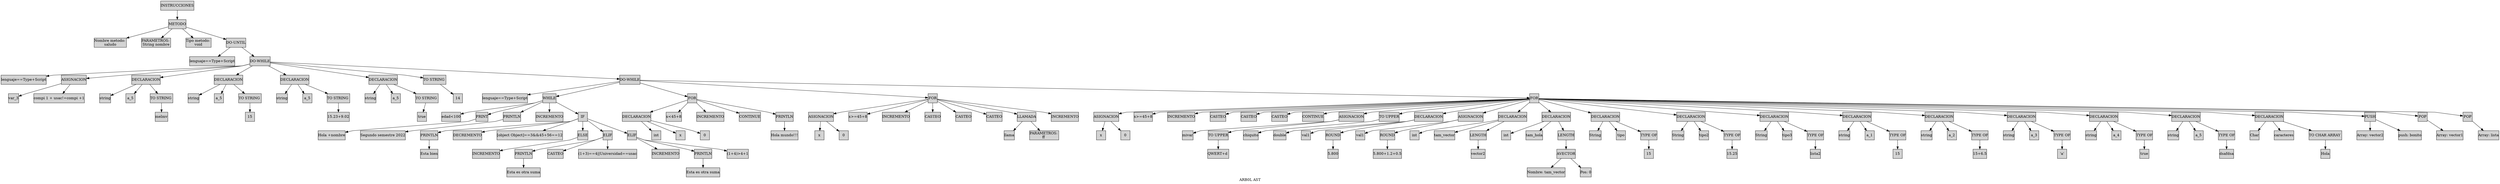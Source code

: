 digraph grph {
graph [label="ARB0L AST", splines=polyline, nodesep=0.8]
node [margin=0 fontcolor=black width=0.5 shape=box style=filled]
edge[dir="forward"]
nodo0[label="INSTRUCCIONES"];
nodo1[label="METODO"];
nodo0->nodo1;
nodo2[label="Nombre metodo: 
saludo"];
nodo1->nodo2;
nodo3[label="PARAMETROS: 
String nombre"];
nodo1->nodo3;
nodo4[label="Tipo metodo: 
void"];
nodo1->nodo4;
nodo5[label="DO-UNTIL"];
nodo1->nodo5;
nodo6[label="lenguaje==Type+Script"];
nodo5->nodo6;
nodo7[label="DO-WHILE"];
nodo5->nodo7;
nodo8[label="lenguaje==Type+Script"];
nodo7->nodo8;
nodo9[label="ASIGNACION"];
nodo7->nodo9;
nodo10[label="var_3"];
nodo9->nodo10;
nodo11[label="compi 1 + usac!=compi +1"];
nodo9->nodo11;
nodo12[label="DECLARACION"];
nodo7->nodo12;
nodo13[label="string"];
nodo12->nodo13;
nodo14[label="a_5"];
nodo12->nodo14;
nodo15[label="TO STRING "];
nodo12->nodo15;
nodo16[label="melmv"];
nodo15->nodo16;
nodo17[label="DECLARACION"];
nodo7->nodo17;
nodo18[label="string"];
nodo17->nodo18;
nodo19[label="a_5"];
nodo17->nodo19;
nodo20[label="TO STRING "];
nodo17->nodo20;
nodo21[label="15"];
nodo20->nodo21;
nodo22[label="DECLARACION"];
nodo7->nodo22;
nodo23[label="string"];
nodo22->nodo23;
nodo24[label="a_5"];
nodo22->nodo24;
nodo25[label="TO STRING "];
nodo22->nodo25;
nodo26[label="15.23+9.02"];
nodo25->nodo26;
nodo27[label="DECLARACION"];
nodo7->nodo27;
nodo28[label="string"];
nodo27->nodo28;
nodo29[label="a_5"];
nodo27->nodo29;
nodo30[label="TO STRING "];
nodo27->nodo30;
nodo31[label="true"];
nodo30->nodo31;
nodo32[label="TO STRING "];
nodo7->nodo32;
nodo33[label="14"];
nodo32->nodo33;
nodo34[label="DO-WHILE"];
nodo7->nodo34;
nodo35[label="lenguaje==Type+Script"];
nodo34->nodo35;
nodo36[label="WHILE"];
nodo34->nodo36;
nodo37[label="edad<100"];
nodo36->nodo37;
nodo38[label="PRINT"];
nodo36->nodo38;
nodo39[label="Hola +nombre"];
nodo38->nodo39;
nodo40[label="PRINTLN"];
nodo36->nodo40;
nodo41[label="Segundo semestre 2022"];
nodo40->nodo41;
nodo42[label="INCREMENTO"];
nodo36->nodo42;
nodo43[label="IF"];
nodo36->nodo43;
nodo44[label="PRINTLN"];
nodo43->nodo44;
nodo45[label="Esta bien"];
nodo44->nodo45;
nodo46[label="DECREMENTO"];
nodo43->nodo46;
nodo47[label="[object Object]==3&&45+56==12"];
nodo43->nodo47;
nodo48[label="ELSE"];
nodo43->nodo48;
nodo49[label="INCREMENTO"];
nodo48->nodo49;
nodo50[label="ELIF"];
nodo43->nodo50;
nodo51[label="PRINTLN"];
nodo50->nodo51;
nodo52[label="Esta es otra suma"];
nodo51->nodo52;
nodo53[label="CASTEO"];
nodo50->nodo53;
nodo54[label="(1+3)==4||Universidad==usac"];
nodo50->nodo54;
nodo55[label="ELIF"];
nodo43->nodo55;
nodo56[label="INCREMENTO"];
nodo55->nodo56;
nodo57[label="PRINTLN"];
nodo55->nodo57;
nodo58[label="Esta es otra suma"];
nodo57->nodo58;
nodo59[label="(1+4)>4+1"];
nodo55->nodo59;
nodo60[label="FOR"];
nodo34->nodo60;
nodo61[label="DECLARACION"];
nodo60->nodo61;
nodo62[label="int"];
nodo61->nodo62;
nodo63[label="x"];
nodo61->nodo63;
nodo64[label="0"];
nodo61->nodo64;
nodo65[label="x<45+8"];
nodo60->nodo65;
nodo66[label="INCREMENTO"];
nodo60->nodo66;
nodo67[label="CONTINUE"];
nodo60->nodo67;
nodo68[label="PRINTLN"];
nodo60->nodo68;
nodo69[label="Hola mundo!!!"];
nodo68->nodo69;
nodo70[label="FOR"];
nodo34->nodo70;
nodo71[label="ASIGNACION"];
nodo70->nodo71;
nodo72[label="x"];
nodo71->nodo72;
nodo73[label="0"];
nodo71->nodo73;
nodo74[label="x>=45+8"];
nodo70->nodo74;
nodo75[label="INCREMENTO"];
nodo70->nodo75;
nodo76[label="CASTEO"];
nodo70->nodo76;
nodo77[label="CASTEO"];
nodo70->nodo77;
nodo78[label="CASTEO"];
nodo70->nodo78;
nodo79[label="LLAMADA"];
nodo70->nodo79;
nodo80[label="llama"];
nodo79->nodo80;
nodo81[label="PARAMETROS: 
ff "];
nodo79->nodo81;
nodo82[label="INCREMENTO"];
nodo70->nodo82;
nodo83[label="FOR"];
nodo34->nodo83;
nodo84[label="ASIGNACION"];
nodo83->nodo84;
nodo85[label="x"];
nodo84->nodo85;
nodo86[label="0"];
nodo84->nodo86;
nodo87[label="x>=45+8"];
nodo83->nodo87;
nodo88[label="INCREMENTO"];
nodo83->nodo88;
nodo89[label="CASTEO"];
nodo83->nodo89;
nodo90[label="CASTEO"];
nodo83->nodo90;
nodo91[label="CASTEO"];
nodo83->nodo91;
nodo92[label="CONTINUE"];
nodo83->nodo92;
nodo93[label="ASIGNACION"];
nodo83->nodo93;
nodo94[label="mivar"];
nodo93->nodo94;
nodo95[label="TO UPPER"];
nodo93->nodo95;
nodo96[label="QWERT+d "];
nodo95->nodo96;
nodo97[label="TO UPPER"];
nodo83->nodo97;
nodo98[label="chiquito"];
nodo97->nodo98;
nodo99[label="DECLARACION"];
nodo83->nodo99;
nodo100[label="double"];
nodo99->nodo100;
nodo101[label="val1"];
nodo99->nodo101;
nodo102[label="ROUND"];
nodo99->nodo102;
nodo103[label="5.800"];
nodo102->nodo103;
nodo104[label="ASIGNACION"];
nodo83->nodo104;
nodo105[label="val1"];
nodo104->nodo105;
nodo106[label="ROUND"];
nodo104->nodo106;
nodo107[label="5.800+1.2+0.5"];
nodo106->nodo107;
nodo108[label="DECLARACION"];
nodo83->nodo108;
nodo109[label="int"];
nodo108->nodo109;
nodo110[label="tam_vector"];
nodo108->nodo110;
nodo111[label="LENGTH"];
nodo108->nodo111;
nodo112[label="vector2"];
nodo111->nodo112;
nodo113[label="DECLARACION"];
nodo83->nodo113;
nodo114[label="int"];
nodo113->nodo114;
nodo115[label="tam_hola"];
nodo113->nodo115;
nodo116[label="LENGTH"];
nodo113->nodo116;
nodo117[label="AVECTOR"];
nodo116->nodo117;
nodo118[label="Nombre: tam_vector"];
nodo117->nodo118;
nodo119[label="Pos: 0"];
nodo117->nodo119;
nodo120[label="DECLARACION"];
nodo83->nodo120;
nodo121[label="String"];
nodo120->nodo121;
nodo122[label="tipo"];
nodo120->nodo122;
nodo123[label="TYPE OF"];
nodo120->nodo123;
nodo124[label="15"];
nodo123->nodo124;
nodo125[label="DECLARACION"];
nodo83->nodo125;
nodo126[label="String"];
nodo125->nodo126;
nodo127[label="tipo2"];
nodo125->nodo127;
nodo128[label="TYPE OF"];
nodo125->nodo128;
nodo129[label="15.25"];
nodo128->nodo129;
nodo130[label="DECLARACION"];
nodo83->nodo130;
nodo131[label="String"];
nodo130->nodo131;
nodo132[label="tipo3"];
nodo130->nodo132;
nodo133[label="TYPE OF"];
nodo130->nodo133;
nodo134[label="lista2"];
nodo133->nodo134;
nodo135[label="DECLARACION"];
nodo83->nodo135;
nodo136[label="string"];
nodo135->nodo136;
nodo137[label="a_1"];
nodo135->nodo137;
nodo138[label="TYPE OF"];
nodo135->nodo138;
nodo139[label="15"];
nodo138->nodo139;
nodo140[label="DECLARACION"];
nodo83->nodo140;
nodo141[label="string"];
nodo140->nodo141;
nodo142[label="a_2"];
nodo140->nodo142;
nodo143[label="TYPE OF"];
nodo140->nodo143;
nodo144[label="15+6.5"];
nodo143->nodo144;
nodo145[label="DECLARACION"];
nodo83->nodo145;
nodo146[label="string"];
nodo145->nodo146;
nodo147[label="a_3"];
nodo145->nodo147;
nodo148[label="TYPE OF"];
nodo145->nodo148;
nodo149[label="'a'"];
nodo148->nodo149;
nodo150[label="DECLARACION"];
nodo83->nodo150;
nodo151[label="string"];
nodo150->nodo151;
nodo152[label="a_4"];
nodo150->nodo152;
nodo153[label="TYPE OF"];
nodo150->nodo153;
nodo154[label="true"];
nodo153->nodo154;
nodo155[label="DECLARACION"];
nodo83->nodo155;
nodo156[label="string"];
nodo155->nodo156;
nodo157[label="a_5"];
nodo155->nodo157;
nodo158[label="TYPE OF"];
nodo155->nodo158;
nodo159[label="dsafdsa"];
nodo158->nodo159;
nodo160[label="DECLARACION"];
nodo83->nodo160;
nodo161[label="Char"];
nodo160->nodo161;
nodo162[label="caracteres"];
nodo160->nodo162;
nodo163[label="TO CHAR ARRAY "];
nodo160->nodo163;
nodo164[label="Hola"];
nodo163->nodo164;
nodo165[label="PUSH"];
nodo83->nodo165;
nodo166[label="Array: vector2"];
nodo165->nodo166;
nodo167[label="push: bonito"];
nodo165->nodo167;
nodo168[label="POP"];
nodo83->nodo168;
nodo169[label="Array: vector1"];
nodo168->nodo169;
nodo170[label="POP"];
nodo83->nodo170;
nodo171[label="Array: lista"];
nodo170->nodo171;
}